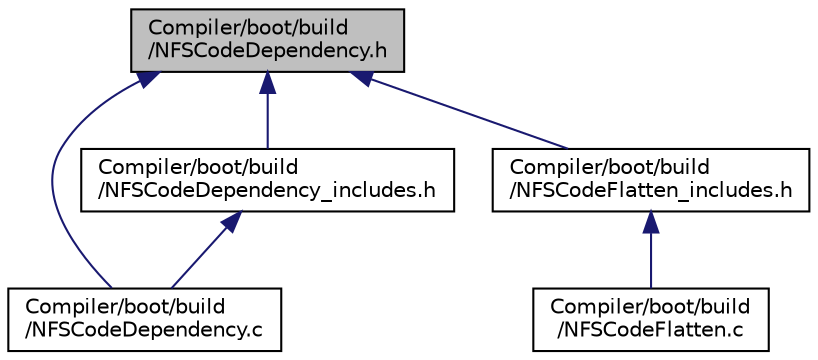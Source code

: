 digraph "Compiler/boot/build/NFSCodeDependency.h"
{
  edge [fontname="Helvetica",fontsize="10",labelfontname="Helvetica",labelfontsize="10"];
  node [fontname="Helvetica",fontsize="10",shape=record];
  Node6 [label="Compiler/boot/build\l/NFSCodeDependency.h",height=0.2,width=0.4,color="black", fillcolor="grey75", style="filled", fontcolor="black"];
  Node6 -> Node7 [dir="back",color="midnightblue",fontsize="10",style="solid",fontname="Helvetica"];
  Node7 [label="Compiler/boot/build\l/NFSCodeDependency.c",height=0.2,width=0.4,color="black", fillcolor="white", style="filled",URL="$d5/df9/_n_f_s_code_dependency_8c.html"];
  Node6 -> Node8 [dir="back",color="midnightblue",fontsize="10",style="solid",fontname="Helvetica"];
  Node8 [label="Compiler/boot/build\l/NFSCodeDependency_includes.h",height=0.2,width=0.4,color="black", fillcolor="white", style="filled",URL="$d6/d04/_n_f_s_code_dependency__includes_8h.html"];
  Node8 -> Node7 [dir="back",color="midnightblue",fontsize="10",style="solid",fontname="Helvetica"];
  Node6 -> Node9 [dir="back",color="midnightblue",fontsize="10",style="solid",fontname="Helvetica"];
  Node9 [label="Compiler/boot/build\l/NFSCodeFlatten_includes.h",height=0.2,width=0.4,color="black", fillcolor="white", style="filled",URL="$db/dac/_n_f_s_code_flatten__includes_8h.html"];
  Node9 -> Node10 [dir="back",color="midnightblue",fontsize="10",style="solid",fontname="Helvetica"];
  Node10 [label="Compiler/boot/build\l/NFSCodeFlatten.c",height=0.2,width=0.4,color="black", fillcolor="white", style="filled",URL="$dc/db0/_n_f_s_code_flatten_8c.html"];
}
